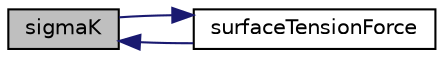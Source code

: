 digraph "sigmaK"
{
  bgcolor="transparent";
  edge [fontname="Helvetica",fontsize="10",labelfontname="Helvetica",labelfontsize="10"];
  node [fontname="Helvetica",fontsize="10",shape=record];
  rankdir="LR";
  Node1 [label="sigmaK",height=0.2,width=0.4,color="black", fillcolor="grey75", style="filled", fontcolor="black"];
  Node1 -> Node2 [dir="back",color="midnightblue",fontsize="10",style="solid",fontname="Helvetica"];
  Node2 [label="surfaceTensionForce",height=0.2,width=0.4,color="black",URL="$a01169.html#a7ae577e8df4ce90fee54d5867ade6bf8"];
  Node2 -> Node1 [dir="back",color="midnightblue",fontsize="10",style="solid",fontname="Helvetica"];
}

